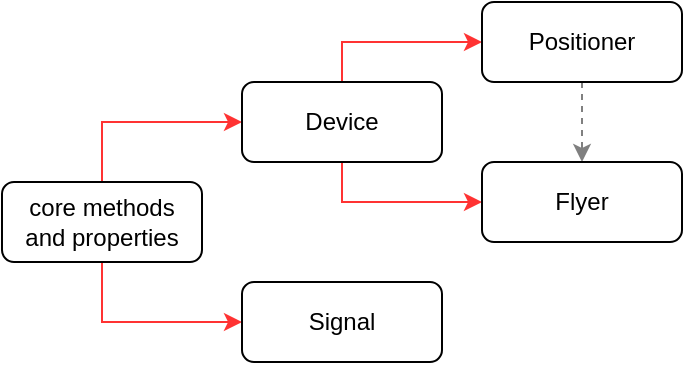 <mxfile version="24.1.0" type="device">
  <diagram name="Page-1" id="oSWyTJOgLQPEk5yb1tzc">
    <mxGraphModel dx="1224" dy="2065" grid="1" gridSize="10" guides="1" tooltips="1" connect="1" arrows="1" fold="1" page="1" pageScale="1" pageWidth="827" pageHeight="1169" math="0" shadow="0">
      <root>
        <mxCell id="0" />
        <mxCell id="1" parent="0" />
        <mxCell id="MSGVOPXywg4OWWRa7WRe-7" style="edgeStyle=orthogonalEdgeStyle;rounded=0;orthogonalLoop=1;jettySize=auto;html=1;entryX=0;entryY=0.5;entryDx=0;entryDy=0;strokeColor=#FF3333;strokeWidth=1;" edge="1" parent="1" source="MSGVOPXywg4OWWRa7WRe-1" target="MSGVOPXywg4OWWRa7WRe-3">
          <mxGeometry relative="1" as="geometry">
            <Array as="points">
              <mxPoint x="110" y="-490" />
            </Array>
          </mxGeometry>
        </mxCell>
        <mxCell id="MSGVOPXywg4OWWRa7WRe-8" style="edgeStyle=orthogonalEdgeStyle;rounded=0;orthogonalLoop=1;jettySize=auto;html=1;entryX=0;entryY=0.5;entryDx=0;entryDy=0;strokeColor=#FF3333;strokeWidth=1;" edge="1" parent="1" source="MSGVOPXywg4OWWRa7WRe-1" target="MSGVOPXywg4OWWRa7WRe-2">
          <mxGeometry relative="1" as="geometry">
            <Array as="points">
              <mxPoint x="110" y="-590" />
            </Array>
          </mxGeometry>
        </mxCell>
        <mxCell id="MSGVOPXywg4OWWRa7WRe-1" value="core methods &lt;br&gt;and properties" style="rounded=1;whiteSpace=wrap;html=1;" vertex="1" parent="1">
          <mxGeometry x="60" y="-560" width="100" height="40" as="geometry" />
        </mxCell>
        <mxCell id="MSGVOPXywg4OWWRa7WRe-9" style="edgeStyle=orthogonalEdgeStyle;rounded=0;orthogonalLoop=1;jettySize=auto;html=1;entryX=0;entryY=0.5;entryDx=0;entryDy=0;strokeColor=#FF3333;strokeWidth=1;" edge="1" parent="1" source="MSGVOPXywg4OWWRa7WRe-2" target="MSGVOPXywg4OWWRa7WRe-4">
          <mxGeometry relative="1" as="geometry">
            <Array as="points">
              <mxPoint x="230" y="-630" />
            </Array>
          </mxGeometry>
        </mxCell>
        <mxCell id="MSGVOPXywg4OWWRa7WRe-10" style="edgeStyle=orthogonalEdgeStyle;rounded=0;orthogonalLoop=1;jettySize=auto;html=1;strokeWidth=1;strokeColor=#FF3333;" edge="1" parent="1" source="MSGVOPXywg4OWWRa7WRe-2" target="MSGVOPXywg4OWWRa7WRe-5">
          <mxGeometry relative="1" as="geometry">
            <Array as="points">
              <mxPoint x="230" y="-550" />
            </Array>
          </mxGeometry>
        </mxCell>
        <mxCell id="MSGVOPXywg4OWWRa7WRe-2" value="Device" style="rounded=1;whiteSpace=wrap;html=1;" vertex="1" parent="1">
          <mxGeometry x="180" y="-610" width="100" height="40" as="geometry" />
        </mxCell>
        <mxCell id="MSGVOPXywg4OWWRa7WRe-3" value="Signal" style="rounded=1;whiteSpace=wrap;html=1;" vertex="1" parent="1">
          <mxGeometry x="180" y="-510" width="100" height="40" as="geometry" />
        </mxCell>
        <mxCell id="MSGVOPXywg4OWWRa7WRe-11" style="edgeStyle=orthogonalEdgeStyle;rounded=0;orthogonalLoop=1;jettySize=auto;html=1;dashed=1;strokeColor=#808080;" edge="1" parent="1" source="MSGVOPXywg4OWWRa7WRe-4" target="MSGVOPXywg4OWWRa7WRe-5">
          <mxGeometry relative="1" as="geometry" />
        </mxCell>
        <mxCell id="MSGVOPXywg4OWWRa7WRe-4" value="Positioner" style="rounded=1;whiteSpace=wrap;html=1;" vertex="1" parent="1">
          <mxGeometry x="300" y="-650" width="100" height="40" as="geometry" />
        </mxCell>
        <mxCell id="MSGVOPXywg4OWWRa7WRe-5" value="Flyer" style="rounded=1;whiteSpace=wrap;html=1;" vertex="1" parent="1">
          <mxGeometry x="300" y="-570" width="100" height="40" as="geometry" />
        </mxCell>
      </root>
    </mxGraphModel>
  </diagram>
</mxfile>
